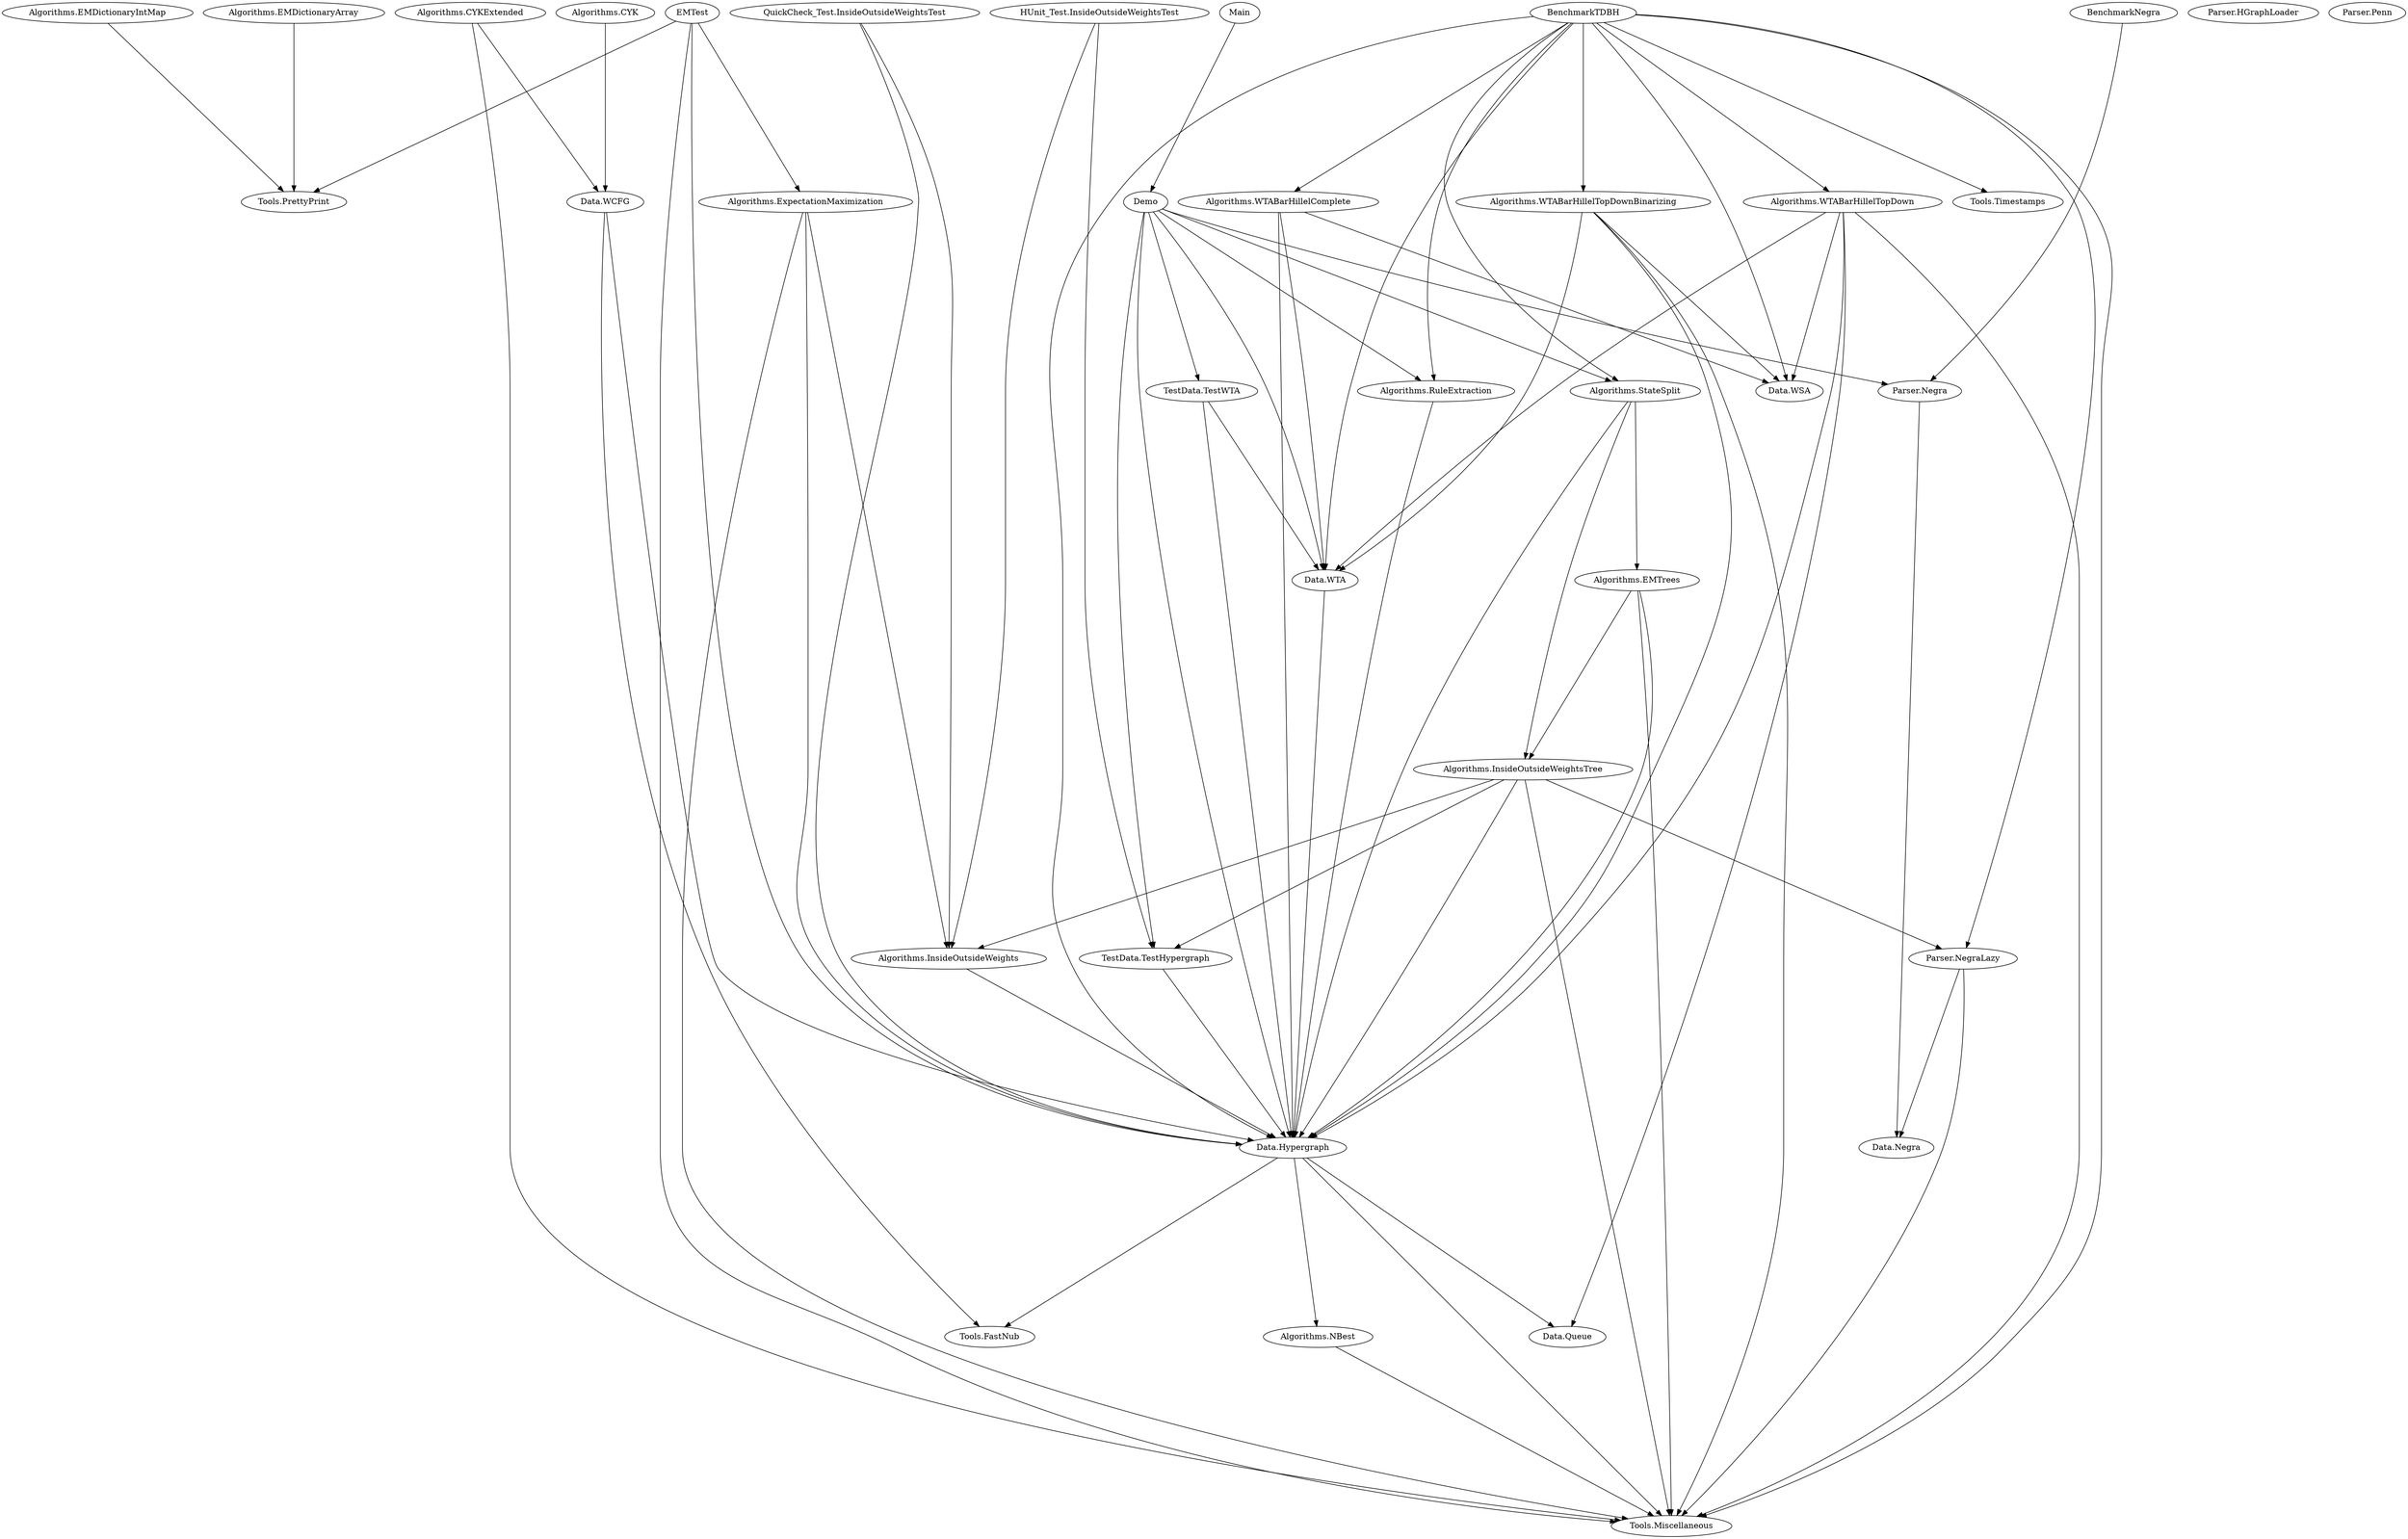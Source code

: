 digraph G {
ranksep = 4.0;
"Algorithms.CYK"
"Algorithms.CYKExtended"
"Algorithms.EMDictionaryArray"
"Algorithms.EMDictionaryIntMap"
"Algorithms.EMTrees"
"Algorithms.ExpectationMaximization"
"Algorithms.InsideOutsideWeights"
"Algorithms.InsideOutsideWeightsTree"
"Algorithms.NBest"
"Algorithms.RuleExtraction"
"Algorithms.StateSplit"
"Algorithms.WTABarHillelComplete"
"Algorithms.WTABarHillelTopDown"
"Algorithms.WTABarHillelTopDownBinarizing"
"BenchmarkNegra"
"BenchmarkTDBH"
"Data.Hypergraph"
"Data.Negra"
"Data.Queue"
"Data.WCFG"
"Data.WSA"
"Data.WTA"
"Demo"
"EMTest"
"HUnit_Test.InsideOutsideWeightsTest"
"Main"
"Parser.HGraphLoader"
"Parser.Negra"
"Parser.NegraLazy"
"Parser.Penn"
"QuickCheck_Test.InsideOutsideWeightsTest"
"TestData.TestHypergraph"
"TestData.TestWTA"
"Tools.FastNub"
"Tools.Miscellaneous"
"Tools.PrettyPrint"
"Tools.Timestamps"




"Algorithms.StateSplit" -> "Algorithms.EMTrees"; 

"EMTest" -> "Algorithms.ExpectationMaximization"; 

"Algorithms.ExpectationMaximization" -> "Algorithms.InsideOutsideWeights"; 
"Algorithms.InsideOutsideWeightsTree" -> "Algorithms.InsideOutsideWeights"; 
"HUnit_Test.InsideOutsideWeightsTest" -> "Algorithms.InsideOutsideWeights"; 
"QuickCheck_Test.InsideOutsideWeightsTest" -> "Algorithms.InsideOutsideWeights"; 

"Algorithms.EMTrees" -> "Algorithms.InsideOutsideWeightsTree"; 
"Algorithms.StateSplit" -> "Algorithms.InsideOutsideWeightsTree"; 

"Data.Hypergraph" -> "Algorithms.NBest"; 

"BenchmarkTDBH" -> "Algorithms.RuleExtraction"; 
"Demo" -> "Algorithms.RuleExtraction"; 

"BenchmarkTDBH" -> "Algorithms.StateSplit"; 
"Demo" -> "Algorithms.StateSplit"; 

"BenchmarkTDBH" -> "Algorithms.WTABarHillelComplete"; 

"BenchmarkTDBH" -> "Algorithms.WTABarHillelTopDown"; 

"BenchmarkTDBH" -> "Algorithms.WTABarHillelTopDownBinarizing"; 



"Algorithms.EMTrees" -> "Data.Hypergraph"; 
"Algorithms.ExpectationMaximization" -> "Data.Hypergraph"; 
"Algorithms.InsideOutsideWeights" -> "Data.Hypergraph"; 
"Algorithms.InsideOutsideWeightsTree" -> "Data.Hypergraph"; 
"Algorithms.RuleExtraction" -> "Data.Hypergraph"; 
"Algorithms.StateSplit" -> "Data.Hypergraph"; 
"Algorithms.WTABarHillelComplete" -> "Data.Hypergraph"; 
"Algorithms.WTABarHillelTopDown" -> "Data.Hypergraph"; 
"Algorithms.WTABarHillelTopDownBinarizing" -> "Data.Hypergraph"; 
"BenchmarkTDBH" -> "Data.Hypergraph"; 
"Data.WCFG" -> "Data.Hypergraph"; 
"Data.WTA" -> "Data.Hypergraph"; 
"Demo" -> "Data.Hypergraph"; 
"EMTest" -> "Data.Hypergraph"; 
"QuickCheck_Test.InsideOutsideWeightsTest" -> "Data.Hypergraph"; 
"TestData.TestHypergraph" -> "Data.Hypergraph"; 
"TestData.TestWTA" -> "Data.Hypergraph"; 

"Parser.Negra" -> "Data.Negra"; 
"Parser.NegraLazy" -> "Data.Negra"; 

"Algorithms.WTABarHillelTopDown" -> "Data.Queue"; 
"Data.Hypergraph" -> "Data.Queue"; 

"Algorithms.CYK" -> "Data.WCFG"; 
"Algorithms.CYKExtended" -> "Data.WCFG"; 

"Algorithms.WTABarHillelComplete" -> "Data.WSA"; 
"Algorithms.WTABarHillelTopDown" -> "Data.WSA"; 
"Algorithms.WTABarHillelTopDownBinarizing" -> "Data.WSA"; 
"BenchmarkTDBH" -> "Data.WSA"; 

"Algorithms.WTABarHillelComplete" -> "Data.WTA"; 
"Algorithms.WTABarHillelTopDown" -> "Data.WTA"; 
"Algorithms.WTABarHillelTopDownBinarizing" -> "Data.WTA"; 
"BenchmarkTDBH" -> "Data.WTA"; 
"Demo" -> "Data.WTA"; 
"TestData.TestWTA" -> "Data.WTA"; 

"Main" -> "Demo"; 





"BenchmarkNegra" -> "Parser.Negra"; 
"Demo" -> "Parser.Negra"; 

"Algorithms.InsideOutsideWeightsTree" -> "Parser.NegraLazy"; 
"BenchmarkTDBH" -> "Parser.NegraLazy"; 



"Algorithms.InsideOutsideWeightsTree" -> "TestData.TestHypergraph"; 
"Demo" -> "TestData.TestHypergraph"; 
"HUnit_Test.InsideOutsideWeightsTest" -> "TestData.TestHypergraph"; 

"Demo" -> "TestData.TestWTA"; 

"Data.Hypergraph" -> "Tools.FastNub"; 
"Data.WCFG" -> "Tools.FastNub"; 

"Algorithms.CYKExtended" -> "Tools.Miscellaneous"; 
"Algorithms.EMTrees" -> "Tools.Miscellaneous"; 
"Algorithms.ExpectationMaximization" -> "Tools.Miscellaneous"; 
"Algorithms.InsideOutsideWeightsTree" -> "Tools.Miscellaneous"; 
"Algorithms.NBest" -> "Tools.Miscellaneous"; 
"Algorithms.WTABarHillelTopDown" -> "Tools.Miscellaneous"; 
"Algorithms.WTABarHillelTopDownBinarizing" -> "Tools.Miscellaneous"; 
"BenchmarkTDBH" -> "Tools.Miscellaneous"; 
"Data.Hypergraph" -> "Tools.Miscellaneous"; 
"EMTest" -> "Tools.Miscellaneous"; 
"Parser.NegraLazy" -> "Tools.Miscellaneous"; 

"Algorithms.EMDictionaryArray" -> "Tools.PrettyPrint"; 
"Algorithms.EMDictionaryIntMap" -> "Tools.PrettyPrint"; 
"EMTest" -> "Tools.PrettyPrint"; 

"BenchmarkTDBH" -> "Tools.Timestamps"; 

{ rank = same; "Algorithms.CYK"; "Algorithms.CYKExtended"; "Algorithms.EMDictionaryArray"; "Algorithms.EMDictionaryIntMap"; "BenchmarkNegra"; "BenchmarkTDBH"; "EMTest"; "HUnit_Test.InsideOutsideWeightsTest"; "Main"; "Parser.HGraphLoader"; "Parser.Penn"; "QuickCheck_Test.InsideOutsideWeightsTest"; }
{ rank = same; "Algorithms.ExpectationMaximization"; "Algorithms.WTABarHillelComplete"; "Algorithms.WTABarHillelTopDown"; "Algorithms.WTABarHillelTopDownBinarizing"; "Data.WCFG"; "Demo"; "Tools.PrettyPrint"; "Tools.Timestamps"; }
{ rank = same; "Algorithms.RuleExtraction"; "Algorithms.StateSplit"; "Data.WSA"; "Parser.Negra"; "TestData.TestWTA"; }
{ rank = same; "Algorithms.EMTrees"; "Data.WTA"; }
{ rank = same; "Algorithms.InsideOutsideWeightsTree"; }
{ rank = same; "Algorithms.InsideOutsideWeights"; "Parser.NegraLazy"; "TestData.TestHypergraph"; }
{ rank = same; "Data.Hypergraph"; "Data.Negra"; }
{ rank = same; "Algorithms.NBest"; "Data.Queue"; "Tools.FastNub"; }
{ rank = same; "Tools.Miscellaneous"; }

}
